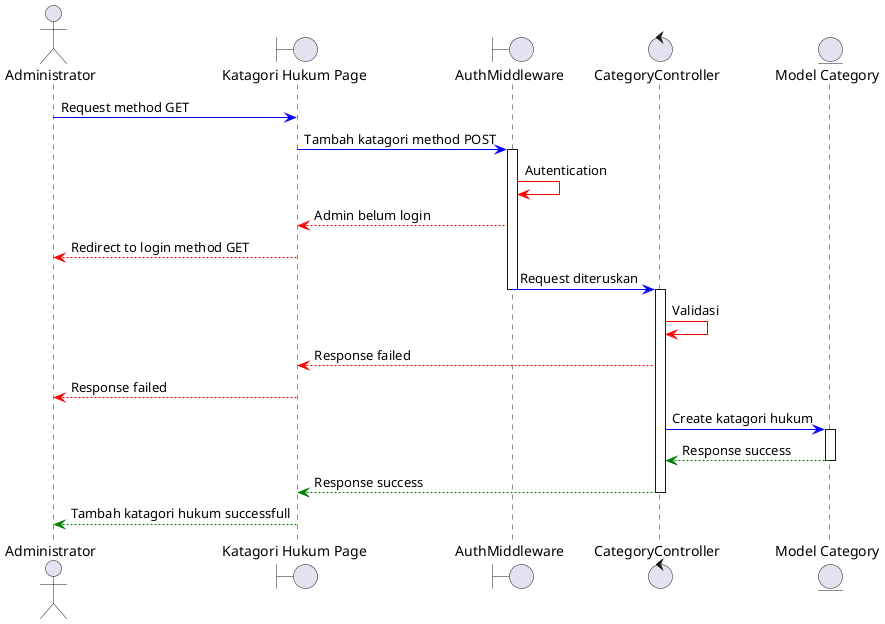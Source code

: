 @startuml


actor "Administrator" as admin
boundary "Katagori Hukum Page" as katagori
boundary "AuthMiddleware" as middleware
control "CategoryController" as controller
entity "Model Category" as model

admin -[#Blue]> katagori : Request method GET
katagori -[#Blue]> middleware : Tambah katagori method POST
activate middleware
middleware -[#Red]> middleware : Autentication
middleware --[#Red]> katagori : Admin belum login
katagori --[#Red]> admin : Redirect to login method GET
middleware -[#Blue]> controller : Request diteruskan
deactivate middleware

activate controller
controller -[#Red]> controller : Validasi
controller --[#Red]> katagori : Response failed
katagori --[#Red]> admin : Response failed
controller -[#Blue]> model : Create katagori hukum
activate model
model --[#Green]> controller : Response success
deactivate model
controller --[#Green]> katagori : Response success
deactivate controller
katagori --[#Green]> admin : Tambah katagori hukum successfull
@enduml